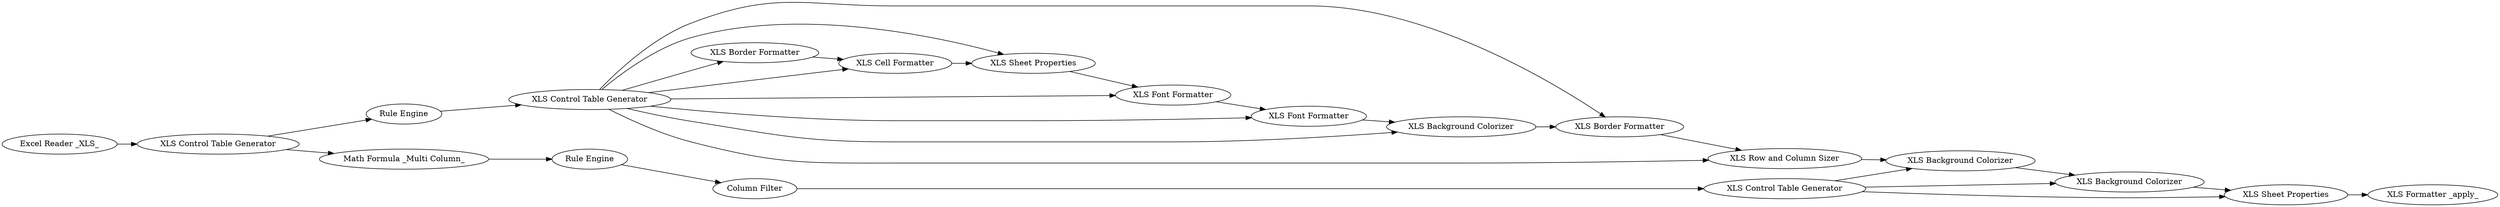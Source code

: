 digraph {
	5 -> 8
	20 -> 21
	32 -> 19
	4 -> 5
	32 -> 16
	8 -> 32
	32 -> 17
	21 -> 16
	5 -> 12
	11 -> 31
	32 -> 29
	23 -> 28
	22 -> 23
	32 -> 24
	31 -> 30
	33 -> 29
	32 -> 20
	28 -> 18
	30 -> 23
	30 -> 22
	19 -> 22
	32 -> 21
	16 -> 33
	12 -> 11
	29 -> 17
	32 -> 33
	17 -> 19
	30 -> 28
	24 -> 20
	21 [label="XLS Sheet Properties"]
	18 [label="XLS Formatter _apply_"]
	8 [label="Rule Engine"]
	17 [label="XLS Border Formatter"]
	19 [label="XLS Row and Column Sizer"]
	24 [label="XLS Border Formatter"]
	31 [label="Column Filter"]
	12 [label="Math Formula _Multi Column_"]
	16 [label="XLS Font Formatter"]
	30 [label="XLS Control Table Generator"]
	22 [label="XLS Background Colorizer"]
	28 [label="XLS Sheet Properties"]
	11 [label="Rule Engine"]
	4 [label="Excel Reader _XLS_"]
	23 [label="XLS Background Colorizer"]
	5 [label="XLS Control Table Generator"]
	20 [label="XLS Cell Formatter"]
	29 [label="XLS Background Colorizer"]
	33 [label="XLS Font Formatter"]
	32 [label="XLS Control Table Generator"]
	rankdir=LR
}
